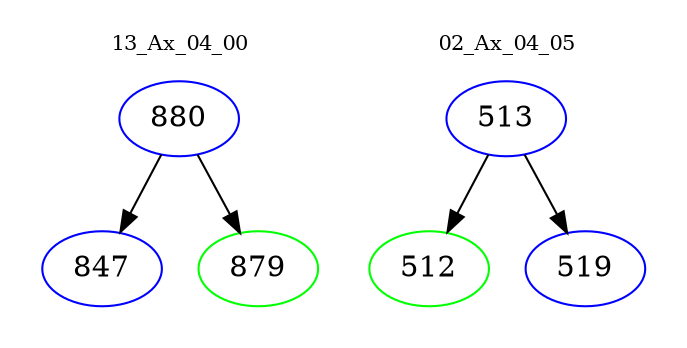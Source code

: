digraph{
subgraph cluster_0 {
color = white
label = "13_Ax_04_00";
fontsize=10;
T0_880 [label="880", color="blue"]
T0_880 -> T0_847 [color="black"]
T0_847 [label="847", color="blue"]
T0_880 -> T0_879 [color="black"]
T0_879 [label="879", color="green"]
}
subgraph cluster_1 {
color = white
label = "02_Ax_04_05";
fontsize=10;
T1_513 [label="513", color="blue"]
T1_513 -> T1_512 [color="black"]
T1_512 [label="512", color="green"]
T1_513 -> T1_519 [color="black"]
T1_519 [label="519", color="blue"]
}
}
